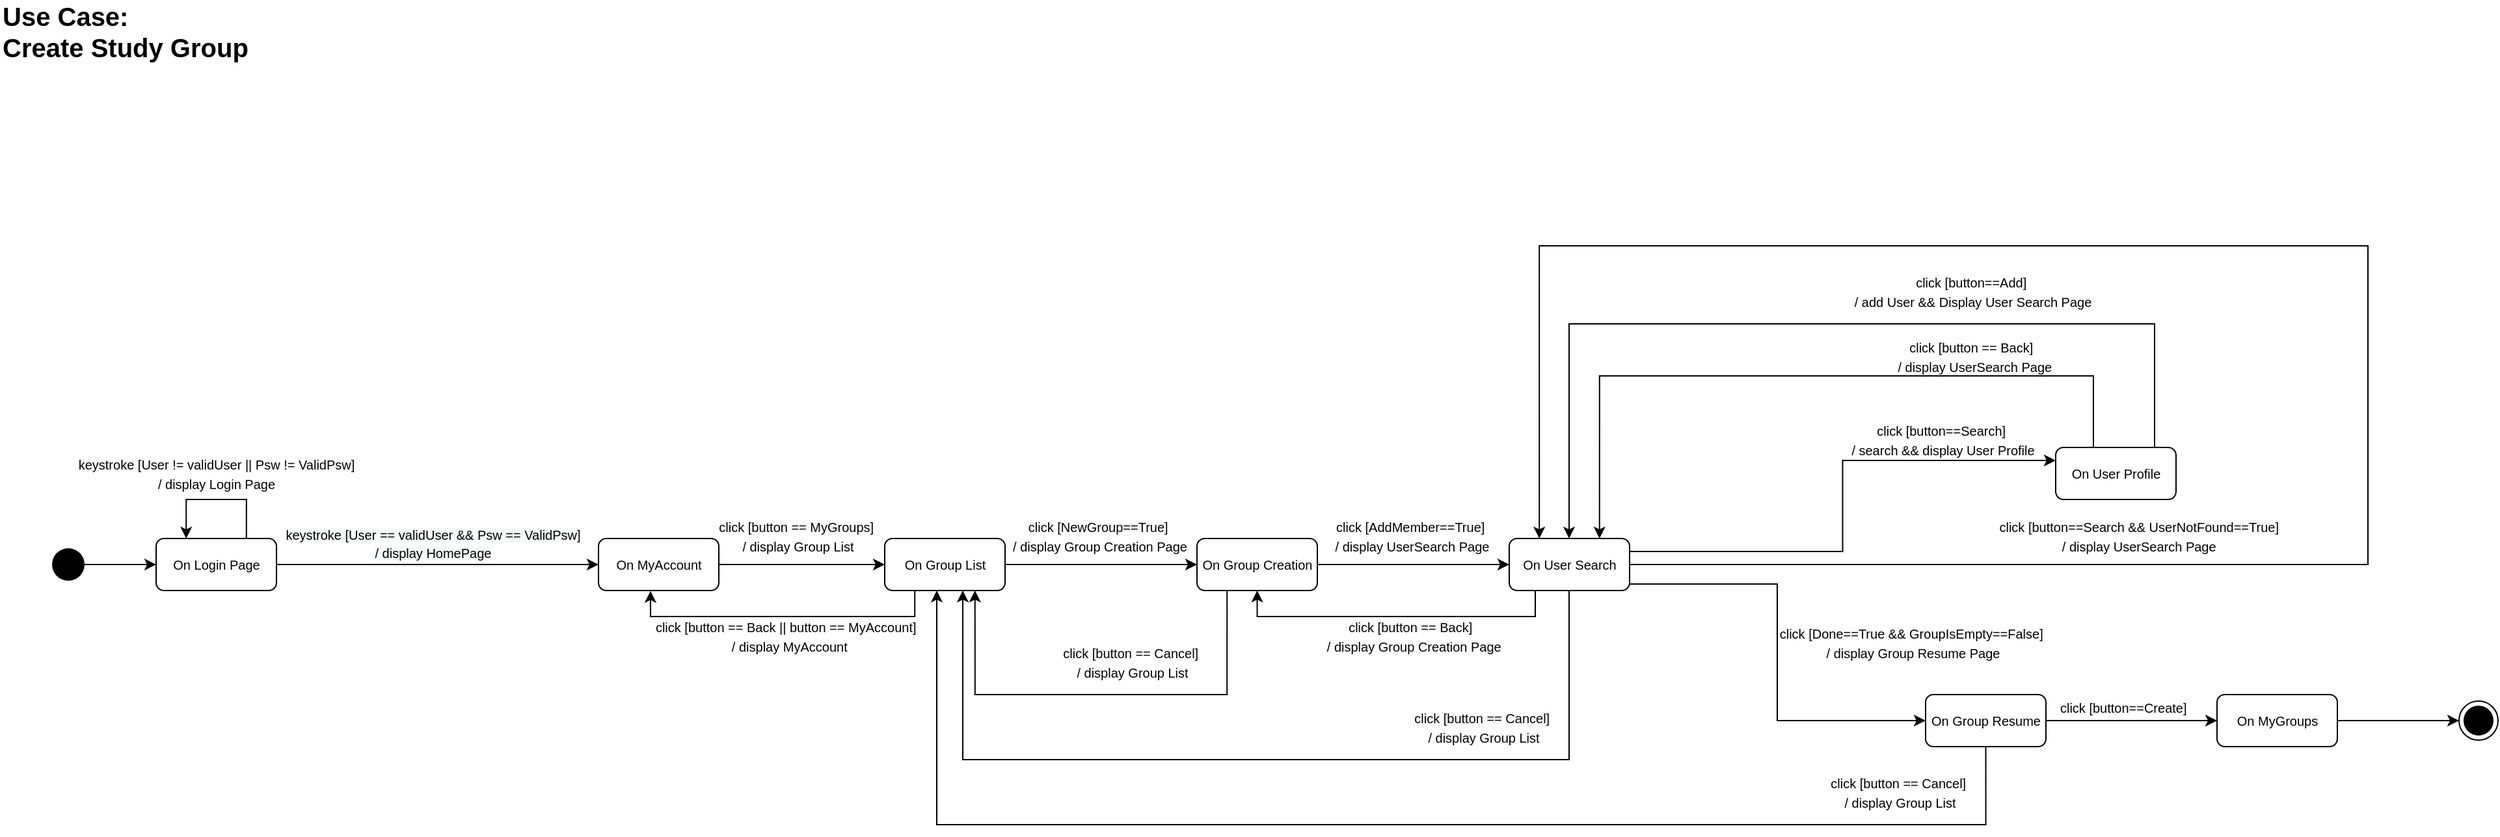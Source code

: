 <mxfile version="14.3.0" type="github">
  <diagram id="ri41nVY5fkGp89FVVyZM" name="Page-1">
    <mxGraphModel dx="1019" dy="530" grid="1" gridSize="10" guides="1" tooltips="1" connect="1" arrows="1" fold="1" page="1" pageScale="1" pageWidth="1169" pageHeight="827" math="0" shadow="0">
      <root>
        <mxCell id="0" />
        <mxCell id="1" parent="0" />
        <mxCell id="2BRc4gGbmBc7M3y6UaOA-1" style="edgeStyle=orthogonalEdgeStyle;rounded=0;orthogonalLoop=1;jettySize=auto;html=1;" parent="1" source="2BRc4gGbmBc7M3y6UaOA-2" target="2BRc4gGbmBc7M3y6UaOA-4" edge="1">
          <mxGeometry relative="1" as="geometry" />
        </mxCell>
        <mxCell id="2BRc4gGbmBc7M3y6UaOA-2" value="" style="ellipse;fillColor=#000000;strokeColor=none;" parent="1" vertex="1">
          <mxGeometry x="90" y="482.5" width="25" height="25" as="geometry" />
        </mxCell>
        <mxCell id="2BRc4gGbmBc7M3y6UaOA-3" style="edgeStyle=orthogonalEdgeStyle;rounded=0;orthogonalLoop=1;jettySize=auto;html=1;exitX=1;exitY=0.5;exitDx=0;exitDy=0;" parent="1" source="2BRc4gGbmBc7M3y6UaOA-4" target="2BRc4gGbmBc7M3y6UaOA-6" edge="1">
          <mxGeometry relative="1" as="geometry" />
        </mxCell>
        <mxCell id="2BRc4gGbmBc7M3y6UaOA-4" value="&lt;span style=&quot;font-size: 10px&quot;&gt;On Login Page&lt;/span&gt;" style="rounded=1;whiteSpace=wrap;html=1;strokeWidth=1;" parent="1" vertex="1">
          <mxGeometry x="170" y="475" width="92.5" height="40" as="geometry" />
        </mxCell>
        <mxCell id="2BRc4gGbmBc7M3y6UaOA-5" style="edgeStyle=orthogonalEdgeStyle;rounded=0;orthogonalLoop=1;jettySize=auto;html=1;exitX=1;exitY=0.5;exitDx=0;exitDy=0;" parent="1" source="2BRc4gGbmBc7M3y6UaOA-6" edge="1">
          <mxGeometry relative="1" as="geometry">
            <mxPoint x="730" y="495" as="targetPoint" />
          </mxGeometry>
        </mxCell>
        <mxCell id="2BRc4gGbmBc7M3y6UaOA-6" value="&lt;span style=&quot;font-size: 10px&quot;&gt;On MyAccount&lt;/span&gt;" style="rounded=1;whiteSpace=wrap;html=1;strokeWidth=1;" parent="1" vertex="1">
          <mxGeometry x="510" y="475" width="92.5" height="40" as="geometry" />
        </mxCell>
        <mxCell id="2BRc4gGbmBc7M3y6UaOA-7" value="&lt;font style=&quot;font-size: 10px&quot;&gt;keystroke [User != validUser || Psw != ValidPsw]&lt;br&gt;/ display Login Page&lt;/font&gt;" style="text;html=1;align=center;verticalAlign=middle;resizable=0;points=[];autosize=1;" parent="1" vertex="1">
          <mxGeometry x="101.25" y="405" width="230" height="40" as="geometry" />
        </mxCell>
        <mxCell id="2BRc4gGbmBc7M3y6UaOA-8" value="&lt;font style=&quot;font-size: 10px&quot;&gt;&lt;span style=&quot;color: rgb(0 , 0 , 0) ; font-family: &amp;#34;helvetica&amp;#34; ; font-style: normal ; font-weight: 400 ; letter-spacing: normal ; text-indent: 0px ; text-transform: none ; word-spacing: 0px ; background-color: rgb(248 , 249 , 250) ; display: inline ; float: none&quot;&gt;keystroke [User == validUser &amp;amp;&amp;amp; Psw == ValidPsw]&lt;/span&gt;&lt;br style=&quot;color: rgb(0 , 0 , 0) ; font-family: &amp;#34;helvetica&amp;#34; ; font-style: normal ; font-weight: 400 ; letter-spacing: normal ; text-indent: 0px ; text-transform: none ; word-spacing: 0px ; background-color: rgb(248 , 249 , 250)&quot;&gt;&lt;span style=&quot;color: rgb(0 , 0 , 0) ; font-family: &amp;#34;helvetica&amp;#34; ; font-style: normal ; font-weight: 400 ; letter-spacing: normal ; text-indent: 0px ; text-transform: none ; word-spacing: 0px ; background-color: rgb(248 , 249 , 250) ; display: inline ; float: none&quot;&gt;/ display HomePage&lt;/span&gt;&lt;/font&gt;" style="text;whiteSpace=wrap;html=1;align=center;" parent="1" vertex="1">
          <mxGeometry x="262.5" y="457.5" width="240" height="50" as="geometry" />
        </mxCell>
        <mxCell id="2BRc4gGbmBc7M3y6UaOA-9" style="edgeStyle=orthogonalEdgeStyle;rounded=0;orthogonalLoop=1;jettySize=auto;html=1;exitX=0.75;exitY=0;exitDx=0;exitDy=0;entryX=0.25;entryY=0;entryDx=0;entryDy=0;" parent="1" source="2BRc4gGbmBc7M3y6UaOA-4" target="2BRc4gGbmBc7M3y6UaOA-4" edge="1">
          <mxGeometry relative="1" as="geometry">
            <Array as="points">
              <mxPoint x="239" y="445" />
              <mxPoint x="193" y="445" />
            </Array>
          </mxGeometry>
        </mxCell>
        <mxCell id="2BRc4gGbmBc7M3y6UaOA-10" value="&lt;font style=&quot;font-size: 10px&quot;&gt;click [button == MyGroups]&amp;nbsp;&lt;br&gt;/ display Group List&lt;br&gt;&lt;/font&gt;" style="text;html=1;align=center;verticalAlign=middle;resizable=0;points=[];autosize=1;" parent="1" vertex="1">
          <mxGeometry x="592.5" y="457.5" width="140" height="30" as="geometry" />
        </mxCell>
        <mxCell id="2BRc4gGbmBc7M3y6UaOA-11" value="&lt;b style=&quot;font-size: 20px&quot;&gt;&lt;font style=&quot;font-size: 20px&quot;&gt;Use Case:&lt;br&gt;&lt;/font&gt;&lt;/b&gt;&lt;div style=&quot;font-size: 20px&quot;&gt;&lt;b&gt;&lt;font style=&quot;font-size: 20px&quot;&gt;Create Study Group&lt;/font&gt;&lt;/b&gt;&lt;/div&gt;" style="text;html=1;align=left;verticalAlign=middle;resizable=0;points=[];autosize=1;" parent="1" vertex="1">
          <mxGeometry x="50" y="70" width="200" height="30" as="geometry" />
        </mxCell>
        <mxCell id="2BRc4gGbmBc7M3y6UaOA-15" style="edgeStyle=orthogonalEdgeStyle;rounded=0;orthogonalLoop=1;jettySize=auto;html=1;exitX=1;exitY=0.5;exitDx=0;exitDy=0;entryX=0;entryY=0.5;entryDx=0;entryDy=0;" parent="1" source="2BRc4gGbmBc7M3y6UaOA-13" target="2BRc4gGbmBc7M3y6UaOA-14" edge="1">
          <mxGeometry relative="1" as="geometry" />
        </mxCell>
        <mxCell id="c8P_lnscIMawXXavqtpG-1" style="edgeStyle=orthogonalEdgeStyle;rounded=0;orthogonalLoop=1;jettySize=auto;html=1;exitX=0.25;exitY=1;exitDx=0;exitDy=0;entryX=0.432;entryY=1.009;entryDx=0;entryDy=0;entryPerimeter=0;" parent="1" source="2BRc4gGbmBc7M3y6UaOA-13" target="2BRc4gGbmBc7M3y6UaOA-6" edge="1">
          <mxGeometry relative="1" as="geometry" />
        </mxCell>
        <mxCell id="2BRc4gGbmBc7M3y6UaOA-13" value="&lt;span style=&quot;font-size: 10px&quot;&gt;On Group List&lt;/span&gt;" style="rounded=1;whiteSpace=wrap;html=1;strokeWidth=1;" parent="1" vertex="1">
          <mxGeometry x="730" y="475" width="92.5" height="40" as="geometry" />
        </mxCell>
        <mxCell id="2BRc4gGbmBc7M3y6UaOA-18" style="edgeStyle=orthogonalEdgeStyle;rounded=0;orthogonalLoop=1;jettySize=auto;html=1;exitX=1;exitY=0.5;exitDx=0;exitDy=0;entryX=0;entryY=0.5;entryDx=0;entryDy=0;" parent="1" source="2BRc4gGbmBc7M3y6UaOA-14" target="2BRc4gGbmBc7M3y6UaOA-17" edge="1">
          <mxGeometry relative="1" as="geometry" />
        </mxCell>
        <mxCell id="2BRc4gGbmBc7M3y6UaOA-24" style="edgeStyle=orthogonalEdgeStyle;rounded=0;orthogonalLoop=1;jettySize=auto;html=1;exitX=0.25;exitY=1;exitDx=0;exitDy=0;endArrow=classic;endFill=1;entryX=0.75;entryY=1;entryDx=0;entryDy=0;" parent="1" source="2BRc4gGbmBc7M3y6UaOA-14" target="2BRc4gGbmBc7M3y6UaOA-13" edge="1">
          <mxGeometry relative="1" as="geometry">
            <mxPoint x="993" y="595" as="targetPoint" />
            <Array as="points">
              <mxPoint x="993" y="595" />
              <mxPoint x="799" y="595" />
            </Array>
          </mxGeometry>
        </mxCell>
        <mxCell id="2BRc4gGbmBc7M3y6UaOA-14" value="&lt;span style=&quot;font-size: 10px&quot;&gt;On Group Creation&lt;/span&gt;" style="rounded=1;whiteSpace=wrap;html=1;strokeWidth=1;" parent="1" vertex="1">
          <mxGeometry x="970" y="475" width="92.5" height="40" as="geometry" />
        </mxCell>
        <mxCell id="2BRc4gGbmBc7M3y6UaOA-16" value="&lt;font style=&quot;font-size: 10px&quot;&gt;click [NewGroup==True]&amp;nbsp;&lt;br&gt;/ display Group Creation Page&lt;br&gt;&lt;/font&gt;" style="text;html=1;align=center;verticalAlign=middle;resizable=0;points=[];autosize=1;" parent="1" vertex="1">
          <mxGeometry x="820" y="457.5" width="150" height="30" as="geometry" />
        </mxCell>
        <mxCell id="2BRc4gGbmBc7M3y6UaOA-20" style="edgeStyle=orthogonalEdgeStyle;rounded=0;orthogonalLoop=1;jettySize=auto;html=1;exitX=0.5;exitY=1;exitDx=0;exitDy=0;entryX=0.5;entryY=1;entryDx=0;entryDy=0;" parent="1" source="2BRc4gGbmBc7M3y6UaOA-17" target="2BRc4gGbmBc7M3y6UaOA-14" edge="1">
          <mxGeometry relative="1" as="geometry">
            <Array as="points">
              <mxPoint x="1230" y="515" />
              <mxPoint x="1230" y="535" />
              <mxPoint x="1016" y="535" />
            </Array>
          </mxGeometry>
        </mxCell>
        <mxCell id="2BRc4gGbmBc7M3y6UaOA-22" style="edgeStyle=orthogonalEdgeStyle;rounded=0;orthogonalLoop=1;jettySize=auto;html=1;exitX=0.75;exitY=1;exitDx=0;exitDy=0;" parent="1" source="2BRc4gGbmBc7M3y6UaOA-17" edge="1">
          <mxGeometry relative="1" as="geometry">
            <Array as="points">
              <mxPoint x="1256" y="515" />
              <mxPoint x="1256" y="645" />
              <mxPoint x="790" y="645" />
            </Array>
            <mxPoint x="790" y="515" as="targetPoint" />
          </mxGeometry>
        </mxCell>
        <mxCell id="2BRc4gGbmBc7M3y6UaOA-35" style="edgeStyle=orthogonalEdgeStyle;rounded=0;orthogonalLoop=1;jettySize=auto;html=1;exitX=1;exitY=0.75;exitDx=0;exitDy=0;startArrow=none;startFill=0;endArrow=classic;endFill=1;entryX=0;entryY=0.5;entryDx=0;entryDy=0;" parent="1" source="2BRc4gGbmBc7M3y6UaOA-17" target="2BRc4gGbmBc7M3y6UaOA-37" edge="1">
          <mxGeometry relative="1" as="geometry">
            <mxPoint x="1530" y="495" as="targetPoint" />
            <Array as="points">
              <mxPoint x="1303" y="510" />
              <mxPoint x="1416" y="510" />
              <mxPoint x="1416" y="615" />
            </Array>
          </mxGeometry>
        </mxCell>
        <mxCell id="4SpssFcVf0RJiKGjFGFd-2" style="edgeStyle=orthogonalEdgeStyle;rounded=0;orthogonalLoop=1;jettySize=auto;html=1;exitX=1;exitY=0.25;exitDx=0;exitDy=0;entryX=0;entryY=0.25;entryDx=0;entryDy=0;" parent="1" source="2BRc4gGbmBc7M3y6UaOA-17" target="2BRc4gGbmBc7M3y6UaOA-27" edge="1">
          <mxGeometry relative="1" as="geometry" />
        </mxCell>
        <mxCell id="4SpssFcVf0RJiKGjFGFd-5" style="edgeStyle=orthogonalEdgeStyle;rounded=0;orthogonalLoop=1;jettySize=auto;html=1;exitX=1;exitY=0.5;exitDx=0;exitDy=0;entryX=0.25;entryY=0;entryDx=0;entryDy=0;" parent="1" source="2BRc4gGbmBc7M3y6UaOA-17" target="2BRc4gGbmBc7M3y6UaOA-17" edge="1">
          <mxGeometry relative="1" as="geometry">
            <mxPoint x="1740" y="495" as="targetPoint" />
            <Array as="points">
              <mxPoint x="1870" y="495" />
              <mxPoint x="1870" y="250" />
              <mxPoint x="1233" y="250" />
            </Array>
          </mxGeometry>
        </mxCell>
        <mxCell id="2BRc4gGbmBc7M3y6UaOA-17" value="&lt;span style=&quot;font-size: 10px&quot;&gt;On User Search&lt;/span&gt;" style="rounded=1;whiteSpace=wrap;html=1;strokeWidth=1;" parent="1" vertex="1">
          <mxGeometry x="1210" y="475" width="92.5" height="40" as="geometry" />
        </mxCell>
        <mxCell id="2BRc4gGbmBc7M3y6UaOA-19" value="&lt;font style=&quot;font-size: 10px&quot;&gt;click [AddMember==True]&amp;nbsp;&lt;br&gt;/ display UserSearch Page&lt;br&gt;&lt;/font&gt;" style="text;html=1;align=center;verticalAlign=middle;resizable=0;points=[];autosize=1;" parent="1" vertex="1">
          <mxGeometry x="1070" y="457.5" width="130" height="30" as="geometry" />
        </mxCell>
        <mxCell id="2BRc4gGbmBc7M3y6UaOA-21" value="&lt;font style=&quot;font-size: 10px&quot;&gt;click [button == Back]&amp;nbsp;&lt;br&gt;&amp;nbsp;/ display Group Creation Page&lt;br&gt;&lt;/font&gt;" style="text;html=1;align=center;verticalAlign=middle;resizable=0;points=[];autosize=1;" parent="1" vertex="1">
          <mxGeometry x="1060" y="535" width="150" height="30" as="geometry" />
        </mxCell>
        <mxCell id="2BRc4gGbmBc7M3y6UaOA-23" value="&lt;font style=&quot;font-size: 10px&quot;&gt;click [button == Cancel]&amp;nbsp;&lt;br&gt;/ display Group List&lt;br&gt;&lt;/font&gt;" style="text;html=1;align=center;verticalAlign=middle;resizable=0;points=[];autosize=1;" parent="1" vertex="1">
          <mxGeometry x="860" y="555" width="120" height="30" as="geometry" />
        </mxCell>
        <mxCell id="2BRc4gGbmBc7M3y6UaOA-26" value="&lt;font style=&quot;font-size: 10px&quot;&gt;click [button==Search]&amp;nbsp;&lt;br&gt;/ search &amp;amp;&amp;amp; display User Profile&lt;br&gt;&lt;/font&gt;" style="text;html=1;align=center;verticalAlign=middle;resizable=0;points=[];autosize=1;" parent="1" vertex="1">
          <mxGeometry x="1462.5" y="384" width="160" height="30" as="geometry" />
        </mxCell>
        <mxCell id="4SpssFcVf0RJiKGjFGFd-3" style="edgeStyle=orthogonalEdgeStyle;rounded=0;orthogonalLoop=1;jettySize=auto;html=1;exitX=0.25;exitY=0;exitDx=0;exitDy=0;entryX=0.75;entryY=0;entryDx=0;entryDy=0;" parent="1" source="2BRc4gGbmBc7M3y6UaOA-27" target="2BRc4gGbmBc7M3y6UaOA-17" edge="1">
          <mxGeometry relative="1" as="geometry">
            <Array as="points">
              <mxPoint x="1659" y="405" />
              <mxPoint x="1659" y="350" />
              <mxPoint x="1279" y="350" />
            </Array>
          </mxGeometry>
        </mxCell>
        <mxCell id="4SpssFcVf0RJiKGjFGFd-4" style="edgeStyle=orthogonalEdgeStyle;rounded=0;orthogonalLoop=1;jettySize=auto;html=1;exitX=0.75;exitY=0;exitDx=0;exitDy=0;" parent="1" source="2BRc4gGbmBc7M3y6UaOA-27" edge="1">
          <mxGeometry relative="1" as="geometry">
            <mxPoint x="1256" y="475" as="targetPoint" />
            <Array as="points">
              <mxPoint x="1706" y="405" />
              <mxPoint x="1706" y="310" />
              <mxPoint x="1256" y="310" />
            </Array>
          </mxGeometry>
        </mxCell>
        <mxCell id="2BRc4gGbmBc7M3y6UaOA-27" value="&lt;span style=&quot;font-size: 10px&quot;&gt;On User Profile&lt;/span&gt;" style="rounded=1;whiteSpace=wrap;html=1;strokeWidth=1;" parent="1" vertex="1">
          <mxGeometry x="1630" y="405" width="92.5" height="40" as="geometry" />
        </mxCell>
        <mxCell id="2BRc4gGbmBc7M3y6UaOA-29" value="&lt;font style=&quot;font-size: 10px&quot;&gt;click [button == Back]&amp;nbsp;&lt;br&gt;&amp;nbsp;/ display UserSearch Page&lt;br&gt;&lt;/font&gt;" style="text;html=1;align=center;verticalAlign=middle;resizable=0;points=[];autosize=1;" parent="1" vertex="1">
          <mxGeometry x="1496.25" y="320" width="140" height="30" as="geometry" />
        </mxCell>
        <mxCell id="2BRc4gGbmBc7M3y6UaOA-30" value="&lt;font style=&quot;font-size: 10px&quot;&gt;click [button==Add]&amp;nbsp;&lt;br&gt;/ add User &amp;amp;&amp;amp; Display User Search Page&lt;br&gt;&lt;/font&gt;" style="text;html=1;align=center;verticalAlign=middle;resizable=0;points=[];autosize=1;" parent="1" vertex="1">
          <mxGeometry x="1466.25" y="270" width="200" height="30" as="geometry" />
        </mxCell>
        <mxCell id="2BRc4gGbmBc7M3y6UaOA-36" value="&lt;font style=&quot;font-size: 10px&quot;&gt;click [Done==True &amp;amp;&amp;amp; GroupIsEmpty==False]&amp;nbsp;&lt;br&gt;/ display Group Resume Page&lt;br&gt;&lt;/font&gt;" style="text;html=1;align=center;verticalAlign=middle;resizable=0;points=[];autosize=1;" parent="1" vertex="1">
          <mxGeometry x="1410" y="540" width="220" height="30" as="geometry" />
        </mxCell>
        <mxCell id="2BRc4gGbmBc7M3y6UaOA-41" style="edgeStyle=orthogonalEdgeStyle;rounded=0;orthogonalLoop=1;jettySize=auto;html=1;exitX=1;exitY=0.5;exitDx=0;exitDy=0;startArrow=none;startFill=0;endArrow=classic;endFill=1;" parent="1" source="2BRc4gGbmBc7M3y6UaOA-37" target="2BRc4gGbmBc7M3y6UaOA-40" edge="1">
          <mxGeometry relative="1" as="geometry" />
        </mxCell>
        <mxCell id="2BRc4gGbmBc7M3y6UaOA-47" style="edgeStyle=orthogonalEdgeStyle;rounded=0;orthogonalLoop=1;jettySize=auto;html=1;exitX=0.5;exitY=1;exitDx=0;exitDy=0;startArrow=none;startFill=0;endArrow=classic;endFill=1;" parent="1" source="2BRc4gGbmBc7M3y6UaOA-37" edge="1">
          <mxGeometry relative="1" as="geometry">
            <mxPoint x="770" y="515" as="targetPoint" />
            <Array as="points">
              <mxPoint x="1576" y="695" />
              <mxPoint x="770" y="695" />
              <mxPoint x="770" y="515" />
            </Array>
          </mxGeometry>
        </mxCell>
        <mxCell id="2BRc4gGbmBc7M3y6UaOA-37" value="&lt;span style=&quot;font-size: 10px&quot;&gt;On Group Resume&lt;/span&gt;" style="rounded=1;whiteSpace=wrap;html=1;strokeWidth=1;" parent="1" vertex="1">
          <mxGeometry x="1530" y="595" width="92.5" height="40" as="geometry" />
        </mxCell>
        <mxCell id="2BRc4gGbmBc7M3y6UaOA-45" style="edgeStyle=orthogonalEdgeStyle;rounded=0;orthogonalLoop=1;jettySize=auto;html=1;exitX=1;exitY=0.5;exitDx=0;exitDy=0;startArrow=none;startFill=0;endArrow=classic;endFill=1;entryX=0;entryY=0.5;entryDx=0;entryDy=0;" parent="1" source="2BRc4gGbmBc7M3y6UaOA-40" target="2BRc4gGbmBc7M3y6UaOA-46" edge="1">
          <mxGeometry relative="1" as="geometry">
            <mxPoint x="1880" y="495.286" as="targetPoint" />
          </mxGeometry>
        </mxCell>
        <mxCell id="2BRc4gGbmBc7M3y6UaOA-40" value="&lt;span style=&quot;font-size: 10px&quot;&gt;On MyGroups&lt;/span&gt;" style="rounded=1;whiteSpace=wrap;html=1;strokeWidth=1;" parent="1" vertex="1">
          <mxGeometry x="1754" y="595" width="92.5" height="40" as="geometry" />
        </mxCell>
        <mxCell id="2BRc4gGbmBc7M3y6UaOA-44" value="&lt;font style=&quot;font-size: 10px&quot;&gt;click [button==Create]&amp;nbsp;&lt;br&gt;&lt;/font&gt;" style="text;html=1;align=center;verticalAlign=middle;resizable=0;points=[];autosize=1;" parent="1" vertex="1">
          <mxGeometry x="1622.5" y="595" width="120" height="20" as="geometry" />
        </mxCell>
        <mxCell id="2BRc4gGbmBc7M3y6UaOA-46" value="" style="ellipse;html=1;shape=endState;fillColor=#000000;strokeColor=#000000;" parent="1" vertex="1">
          <mxGeometry x="1940" y="600" width="30" height="30" as="geometry" />
        </mxCell>
        <mxCell id="R2_7T9VTJFXC3NQXO6xi-1" value="&lt;font style=&quot;font-size: 10px&quot;&gt;click [button == Cancel]&amp;nbsp;&lt;br&gt;/ display Group List&lt;br&gt;&lt;/font&gt;" style="text;html=1;align=center;verticalAlign=middle;resizable=0;points=[];autosize=1;" parent="1" vertex="1">
          <mxGeometry x="1130" y="605" width="120" height="30" as="geometry" />
        </mxCell>
        <mxCell id="R2_7T9VTJFXC3NQXO6xi-2" value="&lt;font style=&quot;font-size: 10px&quot;&gt;click [button == Cancel]&amp;nbsp;&lt;br&gt;/ display Group List&lt;br&gt;&lt;/font&gt;" style="text;html=1;align=center;verticalAlign=middle;resizable=0;points=[];autosize=1;" parent="1" vertex="1">
          <mxGeometry x="1450" y="655" width="120" height="30" as="geometry" />
        </mxCell>
        <mxCell id="c8P_lnscIMawXXavqtpG-2" value="&lt;font style=&quot;font-size: 10px&quot;&gt;click [button == Back || button == MyAccount]&amp;nbsp;&lt;br&gt;&amp;nbsp;/ display MyAccount&lt;br&gt;&lt;/font&gt;" style="text;html=1;align=center;verticalAlign=middle;resizable=0;points=[];autosize=1;" parent="1" vertex="1">
          <mxGeometry x="545" y="535" width="220" height="30" as="geometry" />
        </mxCell>
        <mxCell id="4SpssFcVf0RJiKGjFGFd-6" value="&lt;font style=&quot;font-size: 10px&quot;&gt;click [button==Search &amp;amp;&amp;amp; UserNotFound==True]&amp;nbsp;&lt;br&gt;/ display UserSearch Page&amp;nbsp;&lt;br&gt;&lt;/font&gt;" style="text;html=1;align=center;verticalAlign=middle;resizable=0;points=[];autosize=1;" parent="1" vertex="1">
          <mxGeometry x="1580" y="457.5" width="230" height="30" as="geometry" />
        </mxCell>
      </root>
    </mxGraphModel>
  </diagram>
</mxfile>
